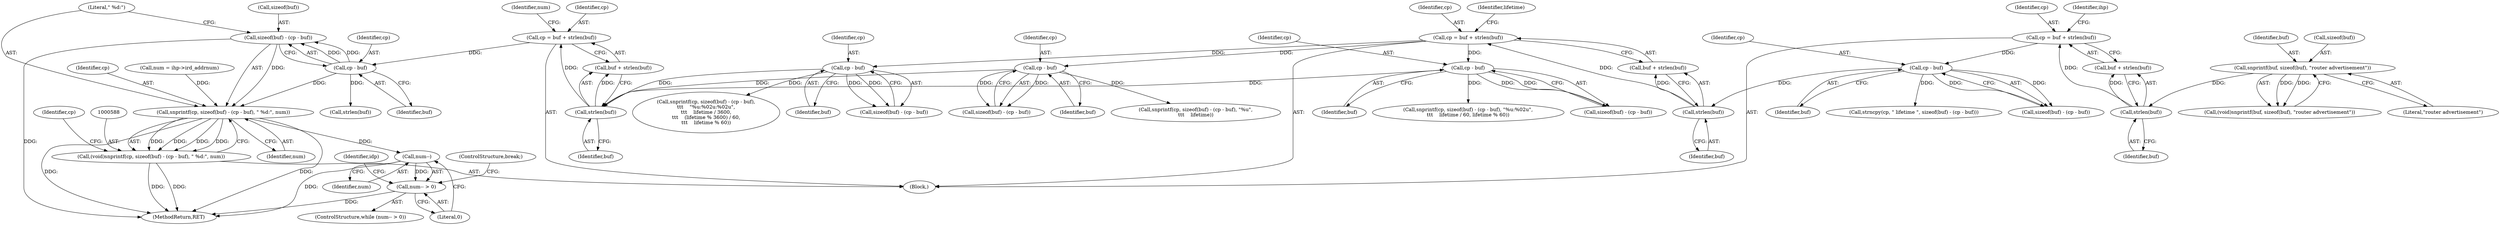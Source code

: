digraph "0_tcpdump_2b62d1dda41590db29368ec7ba5f4faf3464765a@API" {
"1000591" [label="(Call,sizeof(buf) - (cp - buf))"];
"1000594" [label="(Call,cp - buf)"];
"1000576" [label="(Call,cp = buf + strlen(buf))"];
"1000580" [label="(Call,strlen(buf))"];
"1000561" [label="(Call,cp - buf)"];
"1000497" [label="(Call,cp = buf + strlen(buf))"];
"1000501" [label="(Call,strlen(buf))"];
"1000494" [label="(Call,cp - buf)"];
"1000469" [label="(Call,cp = buf + strlen(buf))"];
"1000473" [label="(Call,strlen(buf))"];
"1000464" [label="(Call,snprintf(buf, sizeof(buf), \"router advertisement\"))"];
"1000522" [label="(Call,cp - buf)"];
"1000542" [label="(Call,cp - buf)"];
"1000589" [label="(Call,snprintf(cp, sizeof(buf) - (cp - buf), \" %d:\", num))"];
"1000587" [label="(Call,(void)snprintf(cp, sizeof(buf) - (cp - buf), \" %d:\", num))"];
"1000638" [label="(Call,num--)"];
"1000637" [label="(Call,num-- > 0)"];
"1000539" [label="(Call,sizeof(buf) - (cp - buf))"];
"1000465" [label="(Identifier,buf)"];
"1000476" [label="(Identifier,ihp)"];
"1000580" [label="(Call,strlen(buf))"];
"1000596" [label="(Identifier,buf)"];
"1000592" [label="(Call,sizeof(buf))"];
"1000600" [label="(Identifier,cp)"];
"1000591" [label="(Call,sizeof(buf) - (cp - buf))"];
"1001245" [label="(MethodReturn,RET)"];
"1000589" [label="(Call,snprintf(cp, sizeof(buf) - (cp - buf), \" %d:\", num))"];
"1000577" [label="(Identifier,cp)"];
"1000504" [label="(Identifier,lifetime)"];
"1000491" [label="(Call,sizeof(buf) - (cp - buf))"];
"1000494" [label="(Call,cp - buf)"];
"1000466" [label="(Call,sizeof(buf))"];
"1000638" [label="(Call,num--)"];
"1000462" [label="(Call,(void)snprintf(buf, sizeof(buf), \"router advertisement\"))"];
"1000519" [label="(Call,sizeof(buf) - (cp - buf))"];
"1000644" [label="(Identifier,idp)"];
"1000542" [label="(Call,cp - buf)"];
"1000640" [label="(Literal,0)"];
"1000474" [label="(Identifier,buf)"];
"1000543" [label="(Identifier,cp)"];
"1000563" [label="(Identifier,buf)"];
"1000537" [label="(Call,snprintf(cp, sizeof(buf) - (cp - buf), \"%u:%02u\",\n\t\t\t    lifetime / 60, lifetime % 60))"];
"1000576" [label="(Call,cp = buf + strlen(buf))"];
"1000597" [label="(Literal,\" %d:\")"];
"1000578" [label="(Call,buf + strlen(buf))"];
"1000595" [label="(Identifier,cp)"];
"1000544" [label="(Identifier,buf)"];
"1000464" [label="(Call,snprintf(buf, sizeof(buf), \"router advertisement\"))"];
"1000488" [label="(Call,strncpy(cp, \" lifetime \", sizeof(buf) - (cp - buf)))"];
"1000561" [label="(Call,cp - buf)"];
"1000499" [label="(Call,buf + strlen(buf))"];
"1000497" [label="(Call,cp = buf + strlen(buf))"];
"1000523" [label="(Identifier,cp)"];
"1000496" [label="(Identifier,buf)"];
"1000590" [label="(Identifier,cp)"];
"1000583" [label="(Identifier,num)"];
"1000581" [label="(Identifier,buf)"];
"1000522" [label="(Call,cp - buf)"];
"1000562" [label="(Identifier,cp)"];
"1000498" [label="(Identifier,cp)"];
"1000469" [label="(Call,cp = buf + strlen(buf))"];
"1000468" [label="(Literal,\"router advertisement\")"];
"1000582" [label="(Call,num = ihp->ird_addrnum)"];
"1000637" [label="(Call,num-- > 0)"];
"1000639" [label="(Identifier,num)"];
"1000473" [label="(Call,strlen(buf))"];
"1000636" [label="(ControlStructure,while (num-- > 0))"];
"1000524" [label="(Identifier,buf)"];
"1000501" [label="(Call,strlen(buf))"];
"1000517" [label="(Call,snprintf(cp, sizeof(buf) - (cp - buf), \"%u\",\n\t\t\t    lifetime))"];
"1000470" [label="(Identifier,cp)"];
"1000471" [label="(Call,buf + strlen(buf))"];
"1000556" [label="(Call,snprintf(cp, sizeof(buf) - (cp - buf),\n\t\t\t    \"%u:%02u:%02u\",\n\t\t\t    lifetime / 3600,\n\t\t\t    (lifetime % 3600) / 60,\n\t\t\t    lifetime % 60))"];
"1000603" [label="(Call,strlen(buf))"];
"1000558" [label="(Call,sizeof(buf) - (cp - buf))"];
"1000675" [label="(ControlStructure,break;)"];
"1000502" [label="(Identifier,buf)"];
"1000598" [label="(Identifier,num)"];
"1000456" [label="(Block,)"];
"1000495" [label="(Identifier,cp)"];
"1000587" [label="(Call,(void)snprintf(cp, sizeof(buf) - (cp - buf), \" %d:\", num))"];
"1000594" [label="(Call,cp - buf)"];
"1000591" -> "1000589"  [label="AST: "];
"1000591" -> "1000594"  [label="CFG: "];
"1000592" -> "1000591"  [label="AST: "];
"1000594" -> "1000591"  [label="AST: "];
"1000597" -> "1000591"  [label="CFG: "];
"1000591" -> "1001245"  [label="DDG: "];
"1000591" -> "1000589"  [label="DDG: "];
"1000594" -> "1000591"  [label="DDG: "];
"1000594" -> "1000591"  [label="DDG: "];
"1000594" -> "1000596"  [label="CFG: "];
"1000595" -> "1000594"  [label="AST: "];
"1000596" -> "1000594"  [label="AST: "];
"1000594" -> "1000589"  [label="DDG: "];
"1000576" -> "1000594"  [label="DDG: "];
"1000594" -> "1000603"  [label="DDG: "];
"1000576" -> "1000456"  [label="AST: "];
"1000576" -> "1000578"  [label="CFG: "];
"1000577" -> "1000576"  [label="AST: "];
"1000578" -> "1000576"  [label="AST: "];
"1000583" -> "1000576"  [label="CFG: "];
"1000580" -> "1000576"  [label="DDG: "];
"1000580" -> "1000578"  [label="AST: "];
"1000580" -> "1000581"  [label="CFG: "];
"1000581" -> "1000580"  [label="AST: "];
"1000578" -> "1000580"  [label="CFG: "];
"1000580" -> "1000578"  [label="DDG: "];
"1000561" -> "1000580"  [label="DDG: "];
"1000522" -> "1000580"  [label="DDG: "];
"1000542" -> "1000580"  [label="DDG: "];
"1000561" -> "1000558"  [label="AST: "];
"1000561" -> "1000563"  [label="CFG: "];
"1000562" -> "1000561"  [label="AST: "];
"1000563" -> "1000561"  [label="AST: "];
"1000558" -> "1000561"  [label="CFG: "];
"1000561" -> "1000556"  [label="DDG: "];
"1000561" -> "1000558"  [label="DDG: "];
"1000561" -> "1000558"  [label="DDG: "];
"1000497" -> "1000561"  [label="DDG: "];
"1000497" -> "1000456"  [label="AST: "];
"1000497" -> "1000499"  [label="CFG: "];
"1000498" -> "1000497"  [label="AST: "];
"1000499" -> "1000497"  [label="AST: "];
"1000504" -> "1000497"  [label="CFG: "];
"1000501" -> "1000497"  [label="DDG: "];
"1000497" -> "1000522"  [label="DDG: "];
"1000497" -> "1000542"  [label="DDG: "];
"1000501" -> "1000499"  [label="AST: "];
"1000501" -> "1000502"  [label="CFG: "];
"1000502" -> "1000501"  [label="AST: "];
"1000499" -> "1000501"  [label="CFG: "];
"1000501" -> "1000499"  [label="DDG: "];
"1000494" -> "1000501"  [label="DDG: "];
"1000494" -> "1000491"  [label="AST: "];
"1000494" -> "1000496"  [label="CFG: "];
"1000495" -> "1000494"  [label="AST: "];
"1000496" -> "1000494"  [label="AST: "];
"1000491" -> "1000494"  [label="CFG: "];
"1000494" -> "1000488"  [label="DDG: "];
"1000494" -> "1000491"  [label="DDG: "];
"1000494" -> "1000491"  [label="DDG: "];
"1000469" -> "1000494"  [label="DDG: "];
"1000469" -> "1000456"  [label="AST: "];
"1000469" -> "1000471"  [label="CFG: "];
"1000470" -> "1000469"  [label="AST: "];
"1000471" -> "1000469"  [label="AST: "];
"1000476" -> "1000469"  [label="CFG: "];
"1000473" -> "1000469"  [label="DDG: "];
"1000473" -> "1000471"  [label="AST: "];
"1000473" -> "1000474"  [label="CFG: "];
"1000474" -> "1000473"  [label="AST: "];
"1000471" -> "1000473"  [label="CFG: "];
"1000473" -> "1000471"  [label="DDG: "];
"1000464" -> "1000473"  [label="DDG: "];
"1000464" -> "1000462"  [label="AST: "];
"1000464" -> "1000468"  [label="CFG: "];
"1000465" -> "1000464"  [label="AST: "];
"1000466" -> "1000464"  [label="AST: "];
"1000468" -> "1000464"  [label="AST: "];
"1000462" -> "1000464"  [label="CFG: "];
"1000464" -> "1000462"  [label="DDG: "];
"1000464" -> "1000462"  [label="DDG: "];
"1000522" -> "1000519"  [label="AST: "];
"1000522" -> "1000524"  [label="CFG: "];
"1000523" -> "1000522"  [label="AST: "];
"1000524" -> "1000522"  [label="AST: "];
"1000519" -> "1000522"  [label="CFG: "];
"1000522" -> "1000517"  [label="DDG: "];
"1000522" -> "1000519"  [label="DDG: "];
"1000522" -> "1000519"  [label="DDG: "];
"1000542" -> "1000539"  [label="AST: "];
"1000542" -> "1000544"  [label="CFG: "];
"1000543" -> "1000542"  [label="AST: "];
"1000544" -> "1000542"  [label="AST: "];
"1000539" -> "1000542"  [label="CFG: "];
"1000542" -> "1000537"  [label="DDG: "];
"1000542" -> "1000539"  [label="DDG: "];
"1000542" -> "1000539"  [label="DDG: "];
"1000589" -> "1000587"  [label="AST: "];
"1000589" -> "1000598"  [label="CFG: "];
"1000590" -> "1000589"  [label="AST: "];
"1000597" -> "1000589"  [label="AST: "];
"1000598" -> "1000589"  [label="AST: "];
"1000587" -> "1000589"  [label="CFG: "];
"1000589" -> "1001245"  [label="DDG: "];
"1000589" -> "1001245"  [label="DDG: "];
"1000589" -> "1000587"  [label="DDG: "];
"1000589" -> "1000587"  [label="DDG: "];
"1000589" -> "1000587"  [label="DDG: "];
"1000589" -> "1000587"  [label="DDG: "];
"1000582" -> "1000589"  [label="DDG: "];
"1000589" -> "1000638"  [label="DDG: "];
"1000587" -> "1000456"  [label="AST: "];
"1000588" -> "1000587"  [label="AST: "];
"1000600" -> "1000587"  [label="CFG: "];
"1000587" -> "1001245"  [label="DDG: "];
"1000587" -> "1001245"  [label="DDG: "];
"1000638" -> "1000637"  [label="AST: "];
"1000638" -> "1000639"  [label="CFG: "];
"1000639" -> "1000638"  [label="AST: "];
"1000640" -> "1000638"  [label="CFG: "];
"1000638" -> "1001245"  [label="DDG: "];
"1000638" -> "1000637"  [label="DDG: "];
"1000637" -> "1000636"  [label="AST: "];
"1000637" -> "1000640"  [label="CFG: "];
"1000640" -> "1000637"  [label="AST: "];
"1000644" -> "1000637"  [label="CFG: "];
"1000675" -> "1000637"  [label="CFG: "];
"1000637" -> "1001245"  [label="DDG: "];
}
